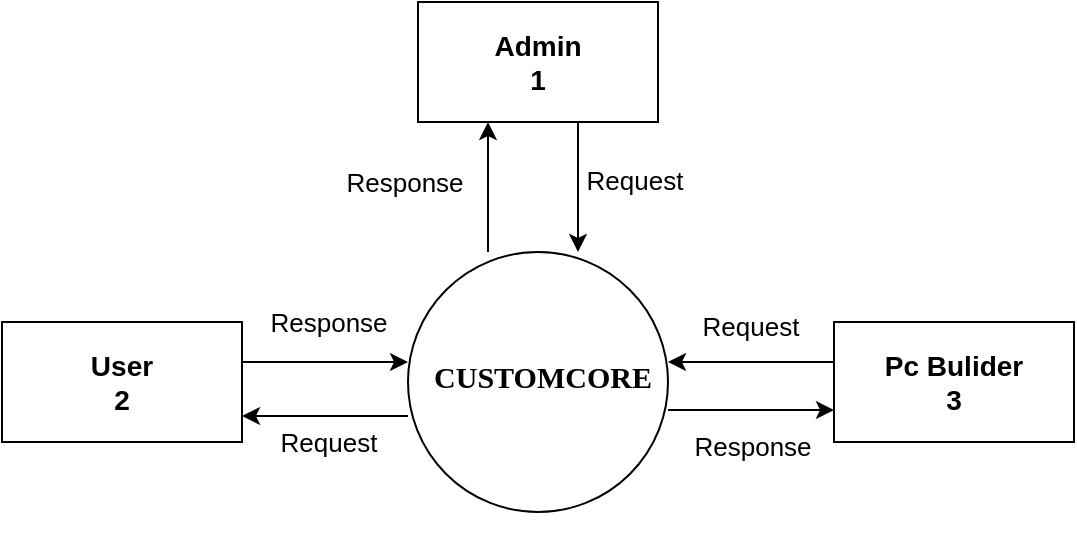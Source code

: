<mxfile version="26.1.1">
  <diagram name="Page-1" id="APSEbrSXtQdStB9OyfHu">
    <mxGraphModel dx="1050" dy="522" grid="0" gridSize="10" guides="1" tooltips="1" connect="1" arrows="1" fold="1" page="1" pageScale="1" pageWidth="827" pageHeight="1169" math="0" shadow="0">
      <root>
        <mxCell id="0" />
        <mxCell id="1" parent="0" />
        <mxCell id="ATdAvBdtl9F5nvqmdvJ8-14" value="" style="edgeStyle=orthogonalEdgeStyle;rounded=0;orthogonalLoop=1;jettySize=auto;html=1;" parent="1" edge="1">
          <mxGeometry relative="1" as="geometry">
            <mxPoint x="402" y="180" as="sourcePoint" />
            <mxPoint x="402" y="115" as="targetPoint" />
          </mxGeometry>
        </mxCell>
        <mxCell id="ATdAvBdtl9F5nvqmdvJ8-19" value="" style="edgeStyle=orthogonalEdgeStyle;rounded=0;orthogonalLoop=1;jettySize=auto;html=1;" parent="1" edge="1">
          <mxGeometry relative="1" as="geometry">
            <mxPoint x="362" y="262" as="sourcePoint" />
            <mxPoint x="279" y="262" as="targetPoint" />
          </mxGeometry>
        </mxCell>
        <mxCell id="ATdAvBdtl9F5nvqmdvJ8-22" value="" style="edgeStyle=orthogonalEdgeStyle;rounded=0;orthogonalLoop=1;jettySize=auto;html=1;" parent="1" edge="1">
          <mxGeometry relative="1" as="geometry">
            <mxPoint x="492" y="259" as="sourcePoint" />
            <mxPoint x="575" y="259" as="targetPoint" />
          </mxGeometry>
        </mxCell>
        <mxCell id="ATdAvBdtl9F5nvqmdvJ8-2" value="&#xa;&lt;span style=&quot;line-height: 108%; font-family: &amp;quot;Times New Roman&amp;quot;, serif; color: black;&quot;&gt;CUSTOMCORE &lt;/span&gt;&#xa;&#xa;&#xa;&#xa;" style="ellipse;whiteSpace=wrap;html=1;aspect=fixed;fontSize=15;spacingTop=48;fontStyle=1;spacingLeft=10;spacingRight=5;" parent="1" vertex="1">
          <mxGeometry x="362" y="180" width="130" height="130" as="geometry" />
        </mxCell>
        <mxCell id="ATdAvBdtl9F5nvqmdvJ8-15" value="" style="edgeStyle=orthogonalEdgeStyle;rounded=0;orthogonalLoop=1;jettySize=auto;html=1;" parent="1" edge="1">
          <mxGeometry relative="1" as="geometry">
            <mxPoint x="447" y="115" as="sourcePoint" />
            <mxPoint x="447" y="180" as="targetPoint" />
          </mxGeometry>
        </mxCell>
        <mxCell id="ATdAvBdtl9F5nvqmdvJ8-5" value="&lt;span&gt;Admin&lt;/span&gt;&lt;div&gt;&lt;span&gt;1&lt;/span&gt;&lt;/div&gt;" style="rounded=0;whiteSpace=wrap;html=1;fontSize=14;fontStyle=1" parent="1" vertex="1">
          <mxGeometry x="367" y="55" width="120" height="60" as="geometry" />
        </mxCell>
        <mxCell id="ATdAvBdtl9F5nvqmdvJ8-20" value="" style="edgeStyle=orthogonalEdgeStyle;rounded=0;orthogonalLoop=1;jettySize=auto;html=1;" parent="1" edge="1">
          <mxGeometry relative="1" as="geometry">
            <mxPoint x="279" y="235" as="sourcePoint" />
            <mxPoint x="362" y="235" as="targetPoint" />
          </mxGeometry>
        </mxCell>
        <mxCell id="ATdAvBdtl9F5nvqmdvJ8-6" value="&lt;span&gt;&lt;font&gt;User&lt;/font&gt;&lt;/span&gt;&lt;div&gt;&lt;span&gt;&lt;font&gt;2&lt;/font&gt;&lt;/span&gt;&lt;/div&gt;" style="rounded=0;whiteSpace=wrap;html=1;fontSize=14;fontStyle=1" parent="1" vertex="1">
          <mxGeometry x="159" y="215" width="120" height="60" as="geometry" />
        </mxCell>
        <mxCell id="ATdAvBdtl9F5nvqmdvJ8-21" value="" style="edgeStyle=orthogonalEdgeStyle;rounded=0;orthogonalLoop=1;jettySize=auto;html=1;" parent="1" edge="1">
          <mxGeometry relative="1" as="geometry">
            <mxPoint x="575" y="235" as="sourcePoint" />
            <mxPoint x="492" y="235" as="targetPoint" />
          </mxGeometry>
        </mxCell>
        <mxCell id="ATdAvBdtl9F5nvqmdvJ8-7" value="&lt;b&gt;Pc Bulider&lt;/b&gt;&lt;div&gt;&lt;b&gt;3&lt;/b&gt;&lt;/div&gt;" style="rounded=0;whiteSpace=wrap;html=1;fontSize=14;" parent="1" vertex="1">
          <mxGeometry x="575" y="215" width="120" height="60" as="geometry" />
        </mxCell>
        <mxCell id="ATdAvBdtl9F5nvqmdvJ8-24" value="&lt;span style=&quot;background-color: rgb(255, 255, 255);&quot;&gt;&lt;font style=&quot;font-size: 13px;&quot;&gt;Request&lt;/font&gt;&lt;/span&gt;" style="text;html=1;align=center;verticalAlign=middle;resizable=0;points=[];autosize=1;strokeColor=none;fillColor=none;" parent="1" vertex="1">
          <mxGeometry x="287" y="260" width="70" height="30" as="geometry" />
        </mxCell>
        <mxCell id="ATdAvBdtl9F5nvqmdvJ8-25" value="&lt;span style=&quot;background-color: rgb(255, 255, 255);&quot;&gt;&lt;font style=&quot;font-size: 13px;&quot;&gt;Request&lt;/font&gt;&lt;/span&gt;" style="text;html=1;align=center;verticalAlign=middle;resizable=0;points=[];autosize=1;strokeColor=none;fillColor=none;" parent="1" vertex="1">
          <mxGeometry x="498" y="202" width="70" height="30" as="geometry" />
        </mxCell>
        <mxCell id="ATdAvBdtl9F5nvqmdvJ8-26" value="&lt;span style=&quot;background-color: rgb(255, 255, 255);&quot;&gt;&lt;font style=&quot;font-size: 13px;&quot;&gt;Request&lt;/font&gt;&lt;/span&gt;" style="text;html=1;align=center;verticalAlign=middle;resizable=0;points=[];autosize=1;strokeColor=none;fillColor=none;" parent="1" vertex="1">
          <mxGeometry x="440" y="129" width="70" height="30" as="geometry" />
        </mxCell>
        <mxCell id="ATdAvBdtl9F5nvqmdvJ8-27" value="&lt;span style=&quot;background-color: rgb(255, 255, 255);&quot;&gt;&lt;font style=&quot;font-size: 13px;&quot;&gt;Response&lt;/font&gt;&lt;/span&gt;" style="text;html=1;align=center;verticalAlign=middle;resizable=0;points=[];autosize=1;strokeColor=none;fillColor=none;" parent="1" vertex="1">
          <mxGeometry x="282" y="200" width="80" height="30" as="geometry" />
        </mxCell>
        <mxCell id="ATdAvBdtl9F5nvqmdvJ8-28" value="&lt;span style=&quot;background-color: rgb(255, 255, 255);&quot;&gt;&lt;font style=&quot;font-size: 13px;&quot;&gt;Response&lt;/font&gt;&lt;/span&gt;" style="text;html=1;align=center;verticalAlign=middle;resizable=0;points=[];autosize=1;strokeColor=none;fillColor=none;" parent="1" vertex="1">
          <mxGeometry x="320" y="130" width="80" height="30" as="geometry" />
        </mxCell>
        <mxCell id="ATdAvBdtl9F5nvqmdvJ8-29" value="&lt;span style=&quot;background-color: rgb(255, 255, 255);&quot;&gt;&lt;font style=&quot;font-size: 13px;&quot;&gt;Response&lt;/font&gt;&lt;/span&gt;" style="text;html=1;align=center;verticalAlign=middle;resizable=0;points=[];autosize=1;strokeColor=none;fillColor=none;" parent="1" vertex="1">
          <mxGeometry x="494" y="262" width="80" height="30" as="geometry" />
        </mxCell>
      </root>
    </mxGraphModel>
  </diagram>
</mxfile>
